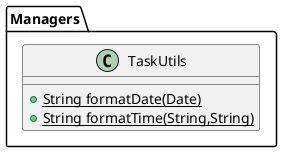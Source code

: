 @startuml
class Managers.TaskUtils {
+ {static} String formatDate(Date)
+ {static} String formatTime(String,String)
}

@enduml